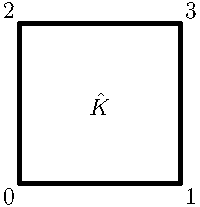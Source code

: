 size(100,0);

pen pc = linewidth(2);

pair x1 = (0.0,0.0);
pair x2 = (1.0,0.0);
pair x3 = (1.0,1.0);
pair x4 = (0.0,1.0);
draw(x1--x2--x3--x4--cycle,pc);

//label("$e_\xi^+$",(1,0.5),E);
//label("$e_\xi^-$",(0,0.5),W);
//label("$e_\eta^-$",(0.5,0),S);
//label("$e_\eta^+$",(0.5,1),N);
label("$\hat{K}$",(0.5,0.5));

label("$0$", (0,0), SW);
label("$1$", (1,0), SE);
label("$2$", (0,1), NW);
label("$3$", (1,1), NE);

